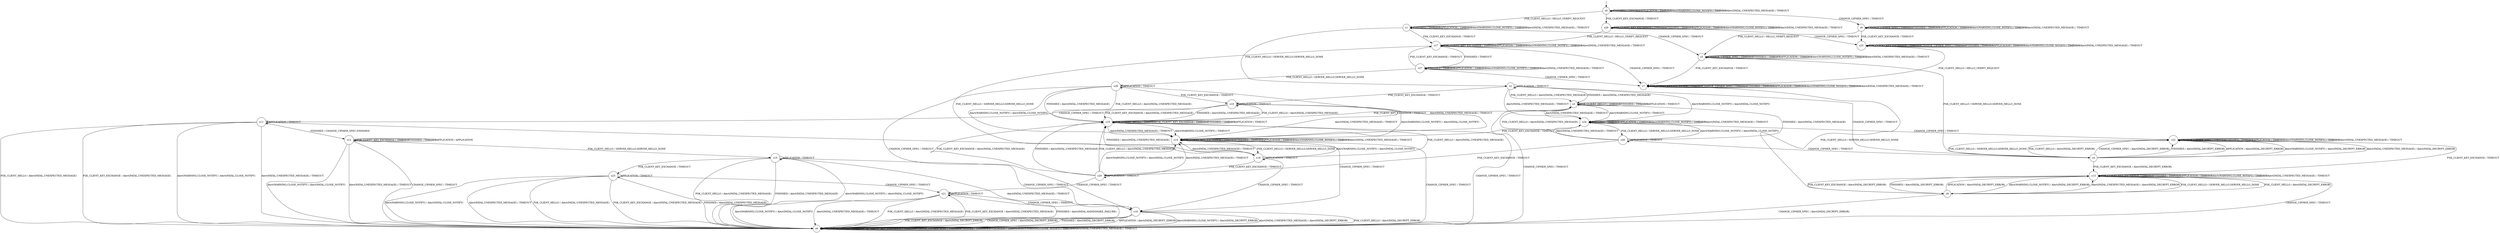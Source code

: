 digraph g {

	s0 [shape="circle" label="s0"];
	s1 [shape="circle" label="s1"];
	s2 [shape="circle" label="s2"];
	s3 [shape="circle" label="s3"];
	s4 [shape="circle" label="s4"];
	s5 [shape="circle" label="s5"];
	s6 [shape="circle" label="s6"];
	s7 [shape="circle" label="s7"];
	s8 [shape="circle" label="s8"];
	s9 [shape="circle" label="s9"];
	s10 [shape="circle" label="s10"];
	s11 [shape="circle" label="s11"];
	s12 [shape="circle" label="s12"];
	s13 [shape="circle" label="s13"];
	s14 [shape="circle" label="s14"];
	s15 [shape="circle" label="s15"];
	s16 [shape="circle" label="s16"];
	s17 [shape="circle" label="s17"];
	s18 [shape="circle" label="s18"];
	s19 [shape="circle" label="s19"];
	s20 [shape="circle" label="s20"];
	s21 [shape="circle" label="s21"];
	s22 [shape="circle" label="s22"];
	s23 [shape="circle" label="s23"];
	s24 [shape="circle" label="s24"];
	s25 [shape="circle" label="s25"];
	s26 [shape="circle" label="s26"];
	s27 [shape="circle" label="s27"];
	s28 [shape="circle" label="s28"];
	s29 [shape="circle" label="s29"];
	s0 -> s1 [label="PSK_CLIENT_HELLO / HELLO_VERIFY_REQUEST"];
	s0 -> s29 [label="PSK_CLIENT_KEY_EXCHANGE / TIMEOUT"];
	s0 -> s6 [label="CHANGE_CIPHER_SPEC / TIMEOUT"];
	s0 -> s0 [label="FINISHED / TIMEOUT"];
	s0 -> s0 [label="APPLICATION / TIMEOUT"];
	s0 -> s0 [label="Alert(WARNING,CLOSE_NOTIFY) / TIMEOUT"];
	s0 -> s0 [label="Alert(FATAL,UNEXPECTED_MESSAGE) / TIMEOUT"];
	s1 -> s2 [label="PSK_CLIENT_HELLO / SERVER_HELLO,SERVER_HELLO_DONE"];
	s1 -> s17 [label="PSK_CLIENT_KEY_EXCHANGE / TIMEOUT"];
	s1 -> s5 [label="CHANGE_CIPHER_SPEC / TIMEOUT"];
	s1 -> s1 [label="FINISHED / TIMEOUT"];
	s1 -> s1 [label="APPLICATION / TIMEOUT"];
	s1 -> s1 [label="Alert(WARNING,CLOSE_NOTIFY) / TIMEOUT"];
	s1 -> s1 [label="Alert(FATAL,UNEXPECTED_MESSAGE) / TIMEOUT"];
	s2 -> s3 [label="PSK_CLIENT_HELLO / Alert(FATAL,UNEXPECTED_MESSAGE)"];
	s2 -> s10 [label="PSK_CLIENT_KEY_EXCHANGE / TIMEOUT"];
	s2 -> s4 [label="CHANGE_CIPHER_SPEC / TIMEOUT"];
	s2 -> s3 [label="FINISHED / Alert(FATAL,UNEXPECTED_MESSAGE)"];
	s2 -> s2 [label="APPLICATION / TIMEOUT"];
	s2 -> s24 [label="Alert(WARNING,CLOSE_NOTIFY) / Alert(FATAL,CLOSE_NOTIFY)"];
	s2 -> s24 [label="Alert(FATAL,UNEXPECTED_MESSAGE) / TIMEOUT"];
	s3 -> s3 [label="PSK_CLIENT_HELLO / TIMEOUT"];
	s3 -> s19 [label="PSK_CLIENT_KEY_EXCHANGE / TIMEOUT"];
	s3 -> s9 [label="CHANGE_CIPHER_SPEC / TIMEOUT"];
	s3 -> s3 [label="FINISHED / TIMEOUT"];
	s3 -> s3 [label="APPLICATION / TIMEOUT"];
	s3 -> s24 [label="Alert(WARNING,CLOSE_NOTIFY) / TIMEOUT"];
	s3 -> s24 [label="Alert(FATAL,UNEXPECTED_MESSAGE) / TIMEOUT"];
	s4 -> s22 [label="PSK_CLIENT_HELLO / Alert(FATAL,DECRYPT_ERROR)"];
	s4 -> s13 [label="PSK_CLIENT_KEY_EXCHANGE / Alert(FATAL,DECRYPT_ERROR)"];
	s4 -> s22 [label="CHANGE_CIPHER_SPEC / Alert(FATAL,DECRYPT_ERROR)"];
	s4 -> s22 [label="FINISHED / Alert(FATAL,DECRYPT_ERROR)"];
	s4 -> s22 [label="APPLICATION / Alert(FATAL,DECRYPT_ERROR)"];
	s4 -> s22 [label="Alert(WARNING,CLOSE_NOTIFY) / Alert(FATAL,DECRYPT_ERROR)"];
	s4 -> s22 [label="Alert(FATAL,UNEXPECTED_MESSAGE) / Alert(FATAL,DECRYPT_ERROR)"];
	s5 -> s4 [label="PSK_CLIENT_HELLO / SERVER_HELLO,SERVER_HELLO_DONE"];
	s5 -> s7 [label="PSK_CLIENT_KEY_EXCHANGE / TIMEOUT"];
	s5 -> s5 [label="CHANGE_CIPHER_SPEC / TIMEOUT"];
	s5 -> s5 [label="FINISHED / TIMEOUT"];
	s5 -> s5 [label="APPLICATION / TIMEOUT"];
	s5 -> s5 [label="Alert(WARNING,CLOSE_NOTIFY) / TIMEOUT"];
	s5 -> s5 [label="Alert(FATAL,UNEXPECTED_MESSAGE) / TIMEOUT"];
	s6 -> s5 [label="PSK_CLIENT_HELLO / HELLO_VERIFY_REQUEST"];
	s6 -> s25 [label="PSK_CLIENT_KEY_EXCHANGE / TIMEOUT"];
	s6 -> s6 [label="CHANGE_CIPHER_SPEC / TIMEOUT"];
	s6 -> s6 [label="FINISHED / TIMEOUT"];
	s6 -> s6 [label="APPLICATION / TIMEOUT"];
	s6 -> s6 [label="Alert(WARNING,CLOSE_NOTIFY) / TIMEOUT"];
	s6 -> s6 [label="Alert(FATAL,UNEXPECTED_MESSAGE) / TIMEOUT"];
	s7 -> s8 [label="PSK_CLIENT_HELLO / SERVER_HELLO,SERVER_HELLO_DONE"];
	s7 -> s7 [label="PSK_CLIENT_KEY_EXCHANGE / TIMEOUT"];
	s7 -> s7 [label="CHANGE_CIPHER_SPEC / TIMEOUT"];
	s7 -> s7 [label="FINISHED / TIMEOUT"];
	s7 -> s7 [label="APPLICATION / TIMEOUT"];
	s7 -> s7 [label="Alert(WARNING,CLOSE_NOTIFY) / TIMEOUT"];
	s7 -> s7 [label="Alert(FATAL,UNEXPECTED_MESSAGE) / TIMEOUT"];
	s8 -> s13 [label="PSK_CLIENT_HELLO / Alert(FATAL,DECRYPT_ERROR)"];
	s8 -> s13 [label="PSK_CLIENT_KEY_EXCHANGE / Alert(FATAL,DECRYPT_ERROR)"];
	s8 -> s9 [label="CHANGE_CIPHER_SPEC / Alert(FATAL,DECRYPT_ERROR)"];
	s8 -> s13 [label="FINISHED / Alert(FATAL,DECRYPT_ERROR)"];
	s8 -> s13 [label="APPLICATION / Alert(FATAL,DECRYPT_ERROR)"];
	s8 -> s13 [label="Alert(WARNING,CLOSE_NOTIFY) / Alert(FATAL,DECRYPT_ERROR)"];
	s8 -> s13 [label="Alert(FATAL,UNEXPECTED_MESSAGE) / Alert(FATAL,DECRYPT_ERROR)"];
	s9 -> s9 [label="PSK_CLIENT_HELLO / TIMEOUT"];
	s9 -> s9 [label="PSK_CLIENT_KEY_EXCHANGE / TIMEOUT"];
	s9 -> s9 [label="CHANGE_CIPHER_SPEC / TIMEOUT"];
	s9 -> s9 [label="FINISHED / TIMEOUT"];
	s9 -> s9 [label="APPLICATION / TIMEOUT"];
	s9 -> s9 [label="Alert(WARNING,CLOSE_NOTIFY) / TIMEOUT"];
	s9 -> s9 [label="Alert(FATAL,UNEXPECTED_MESSAGE) / TIMEOUT"];
	s10 -> s19 [label="PSK_CLIENT_HELLO / Alert(FATAL,UNEXPECTED_MESSAGE)"];
	s10 -> s19 [label="PSK_CLIENT_KEY_EXCHANGE / Alert(FATAL,UNEXPECTED_MESSAGE)"];
	s10 -> s11 [label="CHANGE_CIPHER_SPEC / TIMEOUT"];
	s10 -> s19 [label="FINISHED / Alert(FATAL,UNEXPECTED_MESSAGE)"];
	s10 -> s10 [label="APPLICATION / TIMEOUT"];
	s10 -> s14 [label="Alert(WARNING,CLOSE_NOTIFY) / Alert(FATAL,CLOSE_NOTIFY)"];
	s10 -> s14 [label="Alert(FATAL,UNEXPECTED_MESSAGE) / TIMEOUT"];
	s11 -> s9 [label="PSK_CLIENT_HELLO / Alert(FATAL,UNEXPECTED_MESSAGE)"];
	s11 -> s9 [label="PSK_CLIENT_KEY_EXCHANGE / Alert(FATAL,UNEXPECTED_MESSAGE)"];
	s11 -> s16 [label="CHANGE_CIPHER_SPEC / TIMEOUT"];
	s11 -> s12 [label="FINISHED / CHANGE_CIPHER_SPEC,FINISHED"];
	s11 -> s11 [label="APPLICATION / TIMEOUT"];
	s11 -> s9 [label="Alert(WARNING,CLOSE_NOTIFY) / Alert(FATAL,CLOSE_NOTIFY)"];
	s11 -> s9 [label="Alert(FATAL,UNEXPECTED_MESSAGE) / TIMEOUT"];
	s12 -> s15 [label="PSK_CLIENT_HELLO / SERVER_HELLO,SERVER_HELLO_DONE"];
	s12 -> s12 [label="PSK_CLIENT_KEY_EXCHANGE / TIMEOUT"];
	s12 -> s9 [label="CHANGE_CIPHER_SPEC / TIMEOUT"];
	s12 -> s12 [label="FINISHED / TIMEOUT"];
	s12 -> s12 [label="APPLICATION / APPLICATION"];
	s12 -> s9 [label="Alert(WARNING,CLOSE_NOTIFY) / Alert(FATAL,CLOSE_NOTIFY)"];
	s12 -> s9 [label="Alert(FATAL,UNEXPECTED_MESSAGE) / TIMEOUT"];
	s13 -> s8 [label="PSK_CLIENT_HELLO / SERVER_HELLO,SERVER_HELLO_DONE"];
	s13 -> s13 [label="PSK_CLIENT_KEY_EXCHANGE / TIMEOUT"];
	s13 -> s9 [label="CHANGE_CIPHER_SPEC / TIMEOUT"];
	s13 -> s13 [label="FINISHED / TIMEOUT"];
	s13 -> s13 [label="APPLICATION / TIMEOUT"];
	s13 -> s13 [label="Alert(WARNING,CLOSE_NOTIFY) / TIMEOUT"];
	s13 -> s13 [label="Alert(FATAL,UNEXPECTED_MESSAGE) / TIMEOUT"];
	s14 -> s18 [label="PSK_CLIENT_HELLO / SERVER_HELLO,SERVER_HELLO_DONE"];
	s14 -> s14 [label="PSK_CLIENT_KEY_EXCHANGE / TIMEOUT"];
	s14 -> s9 [label="CHANGE_CIPHER_SPEC / TIMEOUT"];
	s14 -> s14 [label="FINISHED / TIMEOUT"];
	s14 -> s14 [label="APPLICATION / TIMEOUT"];
	s14 -> s14 [label="Alert(WARNING,CLOSE_NOTIFY) / TIMEOUT"];
	s14 -> s14 [label="Alert(FATAL,UNEXPECTED_MESSAGE) / TIMEOUT"];
	s15 -> s9 [label="PSK_CLIENT_HELLO / Alert(FATAL,UNEXPECTED_MESSAGE)"];
	s15 -> s23 [label="PSK_CLIENT_KEY_EXCHANGE / TIMEOUT"];
	s15 -> s16 [label="CHANGE_CIPHER_SPEC / TIMEOUT"];
	s15 -> s9 [label="FINISHED / Alert(FATAL,UNEXPECTED_MESSAGE)"];
	s15 -> s15 [label="APPLICATION / TIMEOUT"];
	s15 -> s9 [label="Alert(WARNING,CLOSE_NOTIFY) / Alert(FATAL,CLOSE_NOTIFY)"];
	s15 -> s9 [label="Alert(FATAL,UNEXPECTED_MESSAGE) / TIMEOUT"];
	s16 -> s9 [label="PSK_CLIENT_HELLO / Alert(FATAL,DECRYPT_ERROR)"];
	s16 -> s9 [label="PSK_CLIENT_KEY_EXCHANGE / Alert(FATAL,DECRYPT_ERROR)"];
	s16 -> s9 [label="CHANGE_CIPHER_SPEC / Alert(FATAL,DECRYPT_ERROR)"];
	s16 -> s9 [label="FINISHED / Alert(FATAL,DECRYPT_ERROR)"];
	s16 -> s9 [label="APPLICATION / Alert(FATAL,DECRYPT_ERROR)"];
	s16 -> s9 [label="Alert(WARNING,CLOSE_NOTIFY) / Alert(FATAL,DECRYPT_ERROR)"];
	s16 -> s9 [label="Alert(FATAL,UNEXPECTED_MESSAGE) / Alert(FATAL,DECRYPT_ERROR)"];
	s17 -> s18 [label="PSK_CLIENT_HELLO / SERVER_HELLO,SERVER_HELLO_DONE"];
	s17 -> s17 [label="PSK_CLIENT_KEY_EXCHANGE / TIMEOUT"];
	s17 -> s7 [label="CHANGE_CIPHER_SPEC / TIMEOUT"];
	s17 -> s27 [label="FINISHED / TIMEOUT"];
	s17 -> s17 [label="APPLICATION / TIMEOUT"];
	s17 -> s17 [label="Alert(WARNING,CLOSE_NOTIFY) / TIMEOUT"];
	s17 -> s17 [label="Alert(FATAL,UNEXPECTED_MESSAGE) / TIMEOUT"];
	s18 -> s19 [label="PSK_CLIENT_HELLO / Alert(FATAL,UNEXPECTED_MESSAGE)"];
	s18 -> s20 [label="PSK_CLIENT_KEY_EXCHANGE / TIMEOUT"];
	s18 -> s16 [label="CHANGE_CIPHER_SPEC / TIMEOUT"];
	s18 -> s19 [label="FINISHED / Alert(FATAL,UNEXPECTED_MESSAGE)"];
	s18 -> s18 [label="APPLICATION / TIMEOUT"];
	s18 -> s14 [label="Alert(WARNING,CLOSE_NOTIFY) / Alert(FATAL,CLOSE_NOTIFY)"];
	s18 -> s14 [label="Alert(FATAL,UNEXPECTED_MESSAGE) / TIMEOUT"];
	s19 -> s19 [label="PSK_CLIENT_HELLO / TIMEOUT"];
	s19 -> s19 [label="PSK_CLIENT_KEY_EXCHANGE / TIMEOUT"];
	s19 -> s9 [label="CHANGE_CIPHER_SPEC / TIMEOUT"];
	s19 -> s19 [label="FINISHED / TIMEOUT"];
	s19 -> s19 [label="APPLICATION / TIMEOUT"];
	s19 -> s14 [label="Alert(WARNING,CLOSE_NOTIFY) / TIMEOUT"];
	s19 -> s14 [label="Alert(FATAL,UNEXPECTED_MESSAGE) / TIMEOUT"];
	s20 -> s19 [label="PSK_CLIENT_HELLO / Alert(FATAL,UNEXPECTED_MESSAGE)"];
	s20 -> s19 [label="PSK_CLIENT_KEY_EXCHANGE / Alert(FATAL,UNEXPECTED_MESSAGE)"];
	s20 -> s21 [label="CHANGE_CIPHER_SPEC / TIMEOUT"];
	s20 -> s19 [label="FINISHED / Alert(FATAL,UNEXPECTED_MESSAGE)"];
	s20 -> s20 [label="APPLICATION / TIMEOUT"];
	s20 -> s14 [label="Alert(WARNING,CLOSE_NOTIFY) / Alert(FATAL,CLOSE_NOTIFY)"];
	s20 -> s14 [label="Alert(FATAL,UNEXPECTED_MESSAGE) / TIMEOUT"];
	s21 -> s9 [label="PSK_CLIENT_HELLO / Alert(FATAL,UNEXPECTED_MESSAGE)"];
	s21 -> s9 [label="PSK_CLIENT_KEY_EXCHANGE / Alert(FATAL,UNEXPECTED_MESSAGE)"];
	s21 -> s16 [label="CHANGE_CIPHER_SPEC / TIMEOUT"];
	s21 -> s9 [label="FINISHED / Alert(FATAL,HANDSHAKE_FAILURE)"];
	s21 -> s21 [label="APPLICATION / TIMEOUT"];
	s21 -> s9 [label="Alert(WARNING,CLOSE_NOTIFY) / Alert(FATAL,CLOSE_NOTIFY)"];
	s21 -> s9 [label="Alert(FATAL,UNEXPECTED_MESSAGE) / TIMEOUT"];
	s22 -> s4 [label="PSK_CLIENT_HELLO / SERVER_HELLO,SERVER_HELLO_DONE"];
	s22 -> s13 [label="PSK_CLIENT_KEY_EXCHANGE / TIMEOUT"];
	s22 -> s22 [label="CHANGE_CIPHER_SPEC / TIMEOUT"];
	s22 -> s22 [label="FINISHED / TIMEOUT"];
	s22 -> s22 [label="APPLICATION / TIMEOUT"];
	s22 -> s22 [label="Alert(WARNING,CLOSE_NOTIFY) / TIMEOUT"];
	s22 -> s22 [label="Alert(FATAL,UNEXPECTED_MESSAGE) / TIMEOUT"];
	s23 -> s9 [label="PSK_CLIENT_HELLO / Alert(FATAL,UNEXPECTED_MESSAGE)"];
	s23 -> s9 [label="PSK_CLIENT_KEY_EXCHANGE / Alert(FATAL,UNEXPECTED_MESSAGE)"];
	s23 -> s21 [label="CHANGE_CIPHER_SPEC / TIMEOUT"];
	s23 -> s9 [label="FINISHED / Alert(FATAL,UNEXPECTED_MESSAGE)"];
	s23 -> s23 [label="APPLICATION / TIMEOUT"];
	s23 -> s9 [label="Alert(WARNING,CLOSE_NOTIFY) / Alert(FATAL,CLOSE_NOTIFY)"];
	s23 -> s9 [label="Alert(FATAL,UNEXPECTED_MESSAGE) / TIMEOUT"];
	s24 -> s26 [label="PSK_CLIENT_HELLO / SERVER_HELLO,SERVER_HELLO_DONE"];
	s24 -> s14 [label="PSK_CLIENT_KEY_EXCHANGE / TIMEOUT"];
	s24 -> s22 [label="CHANGE_CIPHER_SPEC / TIMEOUT"];
	s24 -> s24 [label="FINISHED / TIMEOUT"];
	s24 -> s24 [label="APPLICATION / TIMEOUT"];
	s24 -> s24 [label="Alert(WARNING,CLOSE_NOTIFY) / TIMEOUT"];
	s24 -> s24 [label="Alert(FATAL,UNEXPECTED_MESSAGE) / TIMEOUT"];
	s25 -> s7 [label="PSK_CLIENT_HELLO / HELLO_VERIFY_REQUEST"];
	s25 -> s25 [label="PSK_CLIENT_KEY_EXCHANGE / TIMEOUT"];
	s25 -> s25 [label="CHANGE_CIPHER_SPEC / TIMEOUT"];
	s25 -> s25 [label="FINISHED / TIMEOUT"];
	s25 -> s25 [label="APPLICATION / TIMEOUT"];
	s25 -> s25 [label="Alert(WARNING,CLOSE_NOTIFY) / TIMEOUT"];
	s25 -> s25 [label="Alert(FATAL,UNEXPECTED_MESSAGE) / TIMEOUT"];
	s26 -> s3 [label="PSK_CLIENT_HELLO / Alert(FATAL,UNEXPECTED_MESSAGE)"];
	s26 -> s20 [label="PSK_CLIENT_KEY_EXCHANGE / TIMEOUT"];
	s26 -> s4 [label="CHANGE_CIPHER_SPEC / TIMEOUT"];
	s26 -> s3 [label="FINISHED / Alert(FATAL,UNEXPECTED_MESSAGE)"];
	s26 -> s26 [label="APPLICATION / TIMEOUT"];
	s26 -> s24 [label="Alert(WARNING,CLOSE_NOTIFY) / Alert(FATAL,CLOSE_NOTIFY)"];
	s26 -> s24 [label="Alert(FATAL,UNEXPECTED_MESSAGE) / TIMEOUT"];
	s27 -> s28 [label="PSK_CLIENT_HELLO / SERVER_HELLO,SERVER_HELLO_DONE"];
	s27 -> s17 [label="PSK_CLIENT_KEY_EXCHANGE / TIMEOUT"];
	s27 -> s7 [label="CHANGE_CIPHER_SPEC / TIMEOUT"];
	s27 -> s27 [label="FINISHED / TIMEOUT"];
	s27 -> s27 [label="APPLICATION / TIMEOUT"];
	s27 -> s27 [label="Alert(WARNING,CLOSE_NOTIFY) / TIMEOUT"];
	s27 -> s27 [label="Alert(FATAL,UNEXPECTED_MESSAGE) / TIMEOUT"];
	s28 -> s19 [label="PSK_CLIENT_HELLO / Alert(FATAL,UNEXPECTED_MESSAGE)"];
	s28 -> s10 [label="PSK_CLIENT_KEY_EXCHANGE / TIMEOUT"];
	s28 -> s16 [label="CHANGE_CIPHER_SPEC / TIMEOUT"];
	s28 -> s19 [label="FINISHED / Alert(FATAL,UNEXPECTED_MESSAGE)"];
	s28 -> s28 [label="APPLICATION / TIMEOUT"];
	s28 -> s14 [label="Alert(WARNING,CLOSE_NOTIFY) / Alert(FATAL,CLOSE_NOTIFY)"];
	s28 -> s14 [label="Alert(FATAL,UNEXPECTED_MESSAGE) / TIMEOUT"];
	s29 -> s17 [label="PSK_CLIENT_HELLO / HELLO_VERIFY_REQUEST"];
	s29 -> s29 [label="PSK_CLIENT_KEY_EXCHANGE / TIMEOUT"];
	s29 -> s25 [label="CHANGE_CIPHER_SPEC / TIMEOUT"];
	s29 -> s29 [label="FINISHED / TIMEOUT"];
	s29 -> s29 [label="APPLICATION / TIMEOUT"];
	s29 -> s29 [label="Alert(WARNING,CLOSE_NOTIFY) / TIMEOUT"];
	s29 -> s29 [label="Alert(FATAL,UNEXPECTED_MESSAGE) / TIMEOUT"];

__start0 [label="" shape="none" width="0" height="0"];
__start0 -> s0;

}
